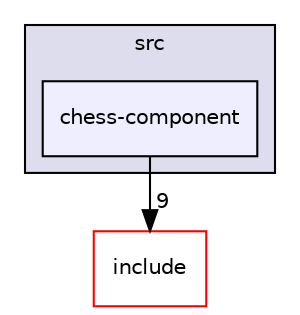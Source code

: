 digraph "src/chess-component" {
  compound=true
  node [ fontsize="10", fontname="Helvetica"];
  edge [ labelfontsize="10", labelfontname="Helvetica"];
  subgraph clusterdir_68267d1309a1af8e8297ef4c3efbcdba {
    graph [ bgcolor="#ddddee", pencolor="black", label="src" fontname="Helvetica", fontsize="10", URL="dir_68267d1309a1af8e8297ef4c3efbcdba.html"]
  dir_dcbeaff212b947156658d32afa5d7dee [shape=box, label="chess-component", style="filled", fillcolor="#eeeeff", pencolor="black", URL="dir_dcbeaff212b947156658d32afa5d7dee.html"];
  }
  dir_d44c64559bbebec7f509842c48db8b23 [shape=box label="include" fillcolor="white" style="filled" color="red" URL="dir_d44c64559bbebec7f509842c48db8b23.html"];
  dir_dcbeaff212b947156658d32afa5d7dee->dir_d44c64559bbebec7f509842c48db8b23 [headlabel="9", labeldistance=1.5 headhref="dir_000009_000001.html"];
}
